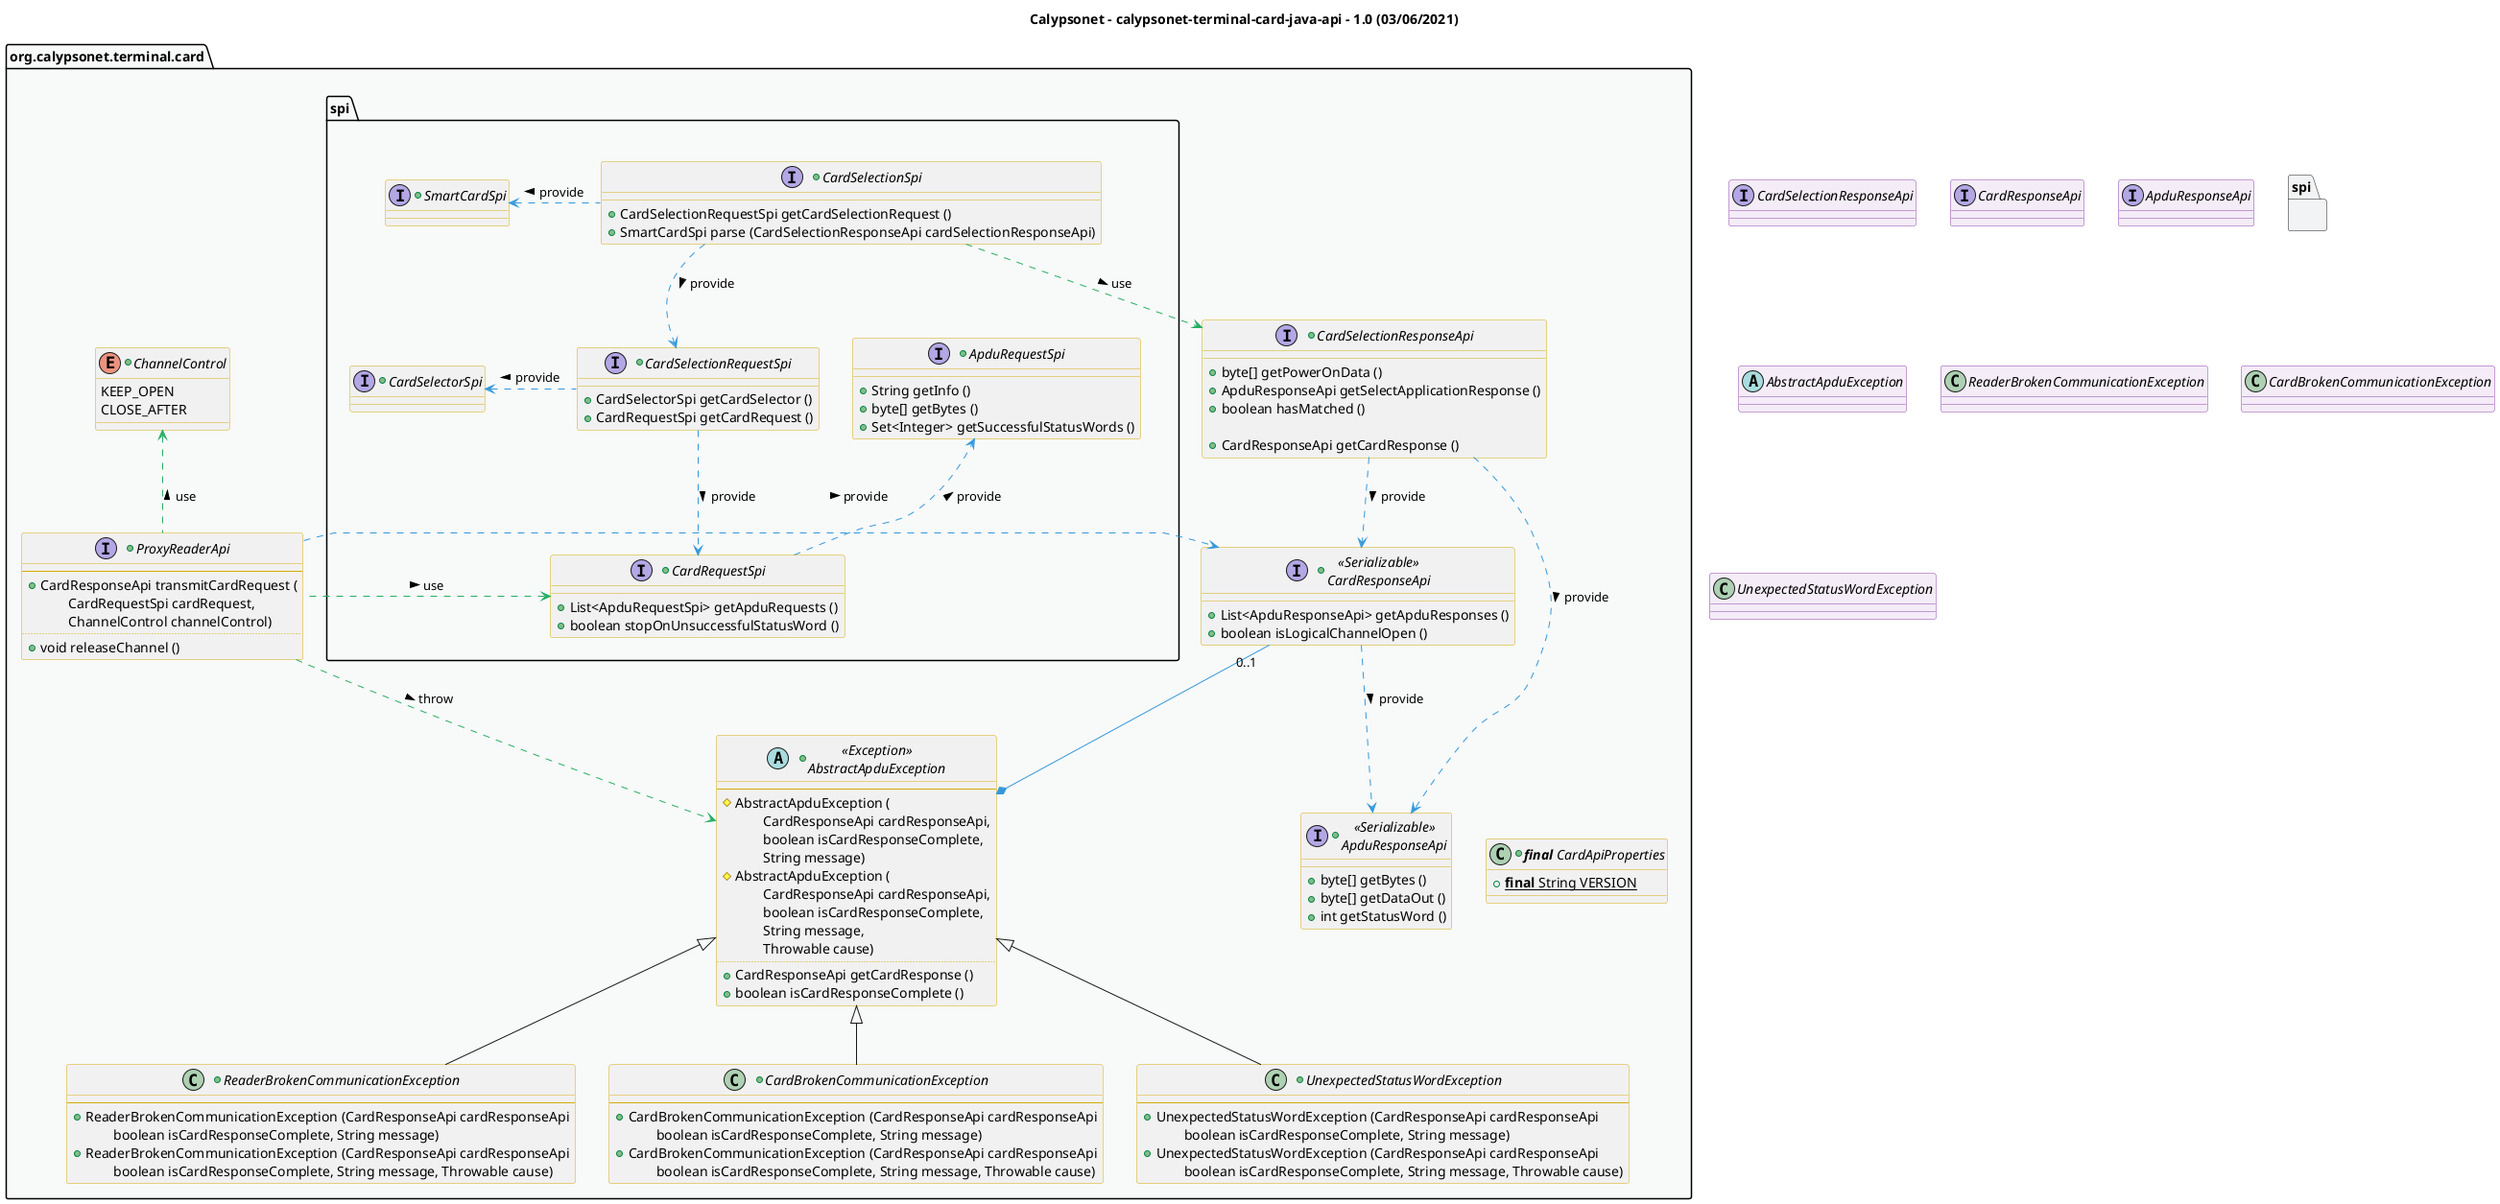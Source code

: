 @startuml
title
        Calypsonet - calypsonet-terminal-card-java-api - 1.0 (03/06/2021)
end title

' == THEME ==

'Couleurs issues de : https://htmlcolorcodes.com/fr/tableau-de-couleur/tableau-de-couleur-design-plat/
!define C_GREY1 F8F9F9
!define C_GREY2 F2F3F4
!define C_GREY3 E5E7E9
!define C_GREY4 D7DBDD
!define C_GREY5 CACFD2
!define C_GREY6 BDC3C7
!define C_LINK 3498DB
!define C_USE 27AE60

skinparam Shadowing false
skinparam ClassFontStyle italic
skinparam ClassBorderColor #D4AC0D
skinparam stereotypeABorderColor #A9DCDF
skinparam stereotypeIBorderColor #B4A7E5
skinparam stereotypeCBorderColor #ADD1B2
skinparam stereotypeEBorderColor #EB93DF
' Red
skinparam ClassBackgroundColor<<red>> #FDEDEC
skinparam ClassBorderColor<<red>> #E74C3C
hide <<red>> stereotype
' Purple
skinparam ClassBackgroundColor<<purple>> #F4ECF7
skinparam ClassBorderColor<<purple>> #8E44AD
hide <<purple>> stereotype
' blue
skinparam ClassBackgroundColor<<blue>> #EBF5FB
skinparam ClassBorderColor<<blue>> #3498DB
hide <<blue>> stereotype
' Green
skinparam ClassBackgroundColor<<green>> #E9F7EF
skinparam ClassBorderColor<<green>> #27AE60
hide <<green>> stereotype
' Grey
skinparam ClassBackgroundColor<<grey>> #EAECEE
skinparam ClassBorderColor<<grey>> #2C3E50
hide <<grey>> stereotype

' == CONTENT ==

package "org.calypsonet.terminal.card" as api {
    ' SPI
    package spi {
        +interface CardSelectionSpi {
            +CardSelectionRequestSpi getCardSelectionRequest ()
            +SmartCardSpi parse (CardSelectionResponseApi cardSelectionResponseApi)
        }
        +interface CardSelectorSpi {
        }
        +interface SmartCardSpi {
        }
        ' REQUEST
        together {
            +interface CardSelectionRequestSpi {
                +CardSelectorSpi getCardSelector ()
                +CardRequestSpi getCardRequest ()
            }
            +interface CardRequestSpi {
                +List<ApduRequestSpi> getApduRequests ()
                +boolean stopOnUnsuccessfulStatusWord ()
            }
            +interface ApduRequestSpi {
                +String getInfo ()
                +byte[] getBytes ()
                +Set<Integer> getSuccessfulStatusWords ()
            }
        }
    }
    +interface ProxyReaderApi {
        --
        +CardResponseApi transmitCardRequest (
        \tCardRequestSpi cardRequest,
        \tChannelControl channelControl)
        ..
        +void releaseChannel ()
    }
    +enum ChannelControl {
        KEEP_OPEN
        CLOSE_AFTER
    }
    ' RESPONSE
    together {
        +class "**final** CardApiProperties" as ApiProperties {
            +{static} **final** String VERSION
        }
        +interface CardSelectionResponseApi {
            +byte[] getPowerOnData ()
            +ApduResponseApi getSelectApplicationResponse ()
            +boolean hasMatched ()

            +CardResponseApi getCardResponse ()
        }
        +interface "<<Serializable>>\nCardResponseApi" as CardResponseApi {
            +List<ApduResponseApi> getApduResponses ()
            +boolean isLogicalChannelOpen ()
        }
        +interface "<<Serializable>>\nApduResponseApi" as ApduResponseApi {
            +byte[] getBytes ()
            +byte[] getDataOut ()
            +int getStatusWord ()
        }
    }
    +abstract class "<<Exception>>\nAbstractApduException" as AbstractApduException {
        --
        #AbstractApduException (
            \tCardResponseApi cardResponseApi,
            \tboolean isCardResponseComplete,
            \tString message)
        #AbstractApduException (
            \tCardResponseApi cardResponseApi,
            \tboolean isCardResponseComplete,
            \tString message,
            \tThrowable cause)
        ..
        +CardResponseApi getCardResponse ()
        +boolean isCardResponseComplete ()
    }
    +class ReaderBrokenCommunicationException extends AbstractApduException {
        --
        +ReaderBrokenCommunicationException (CardResponseApi cardResponseApi
            \tboolean isCardResponseComplete, String message)
        +ReaderBrokenCommunicationException (CardResponseApi cardResponseApi
            \tboolean isCardResponseComplete, String message, Throwable cause)
    }
    +class CardBrokenCommunicationException extends AbstractApduException {
        --
        +CardBrokenCommunicationException (CardResponseApi cardResponseApi
            \tboolean isCardResponseComplete, String message)
        +CardBrokenCommunicationException (CardResponseApi cardResponseApi
            \tboolean isCardResponseComplete, String message, Throwable cause)
    }
    +class UnexpectedStatusWordException extends AbstractApduException {
        --
        +UnexpectedStatusWordException (CardResponseApi cardResponseApi
            \tboolean isCardResponseComplete, String message)
        +UnexpectedStatusWordException (CardResponseApi cardResponseApi
            \tboolean isCardResponseComplete, String message, Throwable cause)
    }
}

' Associations

CardSelectionSpi .left.> SmartCardSpi #C_LINK : provide >
CardSelectionSpi ..> CardSelectionRequestSpi #C_LINK : provide >
CardSelectionSpi ..> CardSelectionResponseApi #C_USE : use >

CardSelectionRequestSpi .left.> CardSelectorSpi #C_LINK : provide >
CardSelectionRequestSpi ..> CardRequestSpi #C_LINK : provide >

CardRequestSpi ..> ApduRequestSpi #C_LINK : provide >

CardSelectionResponseApi ..> ApduResponseApi #C_LINK : provide >
CardSelectionResponseApi ..> CardResponseApi #C_LINK : provide >

CardResponseApi ..> ApduResponseApi #C_LINK : provide >

AbstractApduException *-up- "0..1" CardResponseApi #C_LINK

ProxyReaderApi .left.> CardRequestSpi #C_USE : use >
ProxyReaderApi .up.> ChannelControl #C_USE : use >

ProxyReaderApi .right.> CardResponseApi #C_LINK : provide >
ProxyReaderApi ..> AbstractApduException #C_USE : throw >

' == LAYOUT ==

ApiProperties -[hidden]left- CardSelectionResponseApi
spi -[hidden]- CardSelectionResponseApi

' == STYLE ==

package api #C_GREY1 {}
package spi #C_GREY2 {}

interface CardSelectionResponseApi <<purple>>
interface CardResponseApi <<purple>>
interface ApduResponseApi <<purple>>
abstract class AbstractApduException <<purple>>
class ReaderBrokenCommunicationException <<purple>>
class CardBrokenCommunicationException <<purple>>
class UnexpectedStatusWordException <<purple>>

@enduml